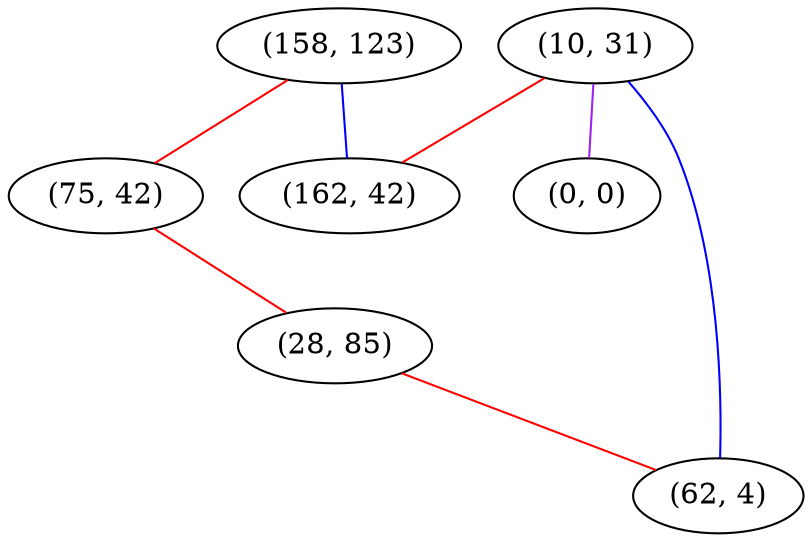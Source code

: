 graph "" {
"(158, 123)";
"(10, 31)";
"(75, 42)";
"(0, 0)";
"(162, 42)";
"(28, 85)";
"(62, 4)";
"(158, 123)" -- "(75, 42)"  [color=red, key=0, weight=1];
"(158, 123)" -- "(162, 42)"  [color=blue, key=0, weight=3];
"(10, 31)" -- "(62, 4)"  [color=blue, key=0, weight=3];
"(10, 31)" -- "(0, 0)"  [color=purple, key=0, weight=4];
"(10, 31)" -- "(162, 42)"  [color=red, key=0, weight=1];
"(75, 42)" -- "(28, 85)"  [color=red, key=0, weight=1];
"(28, 85)" -- "(62, 4)"  [color=red, key=0, weight=1];
}
